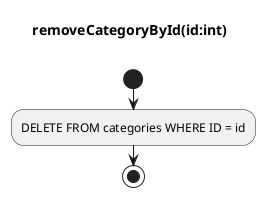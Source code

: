@startuml
title removeCategoryById(id:int) \n
start
:DELETE FROM categories WHERE ID = id;
stop
@enduml